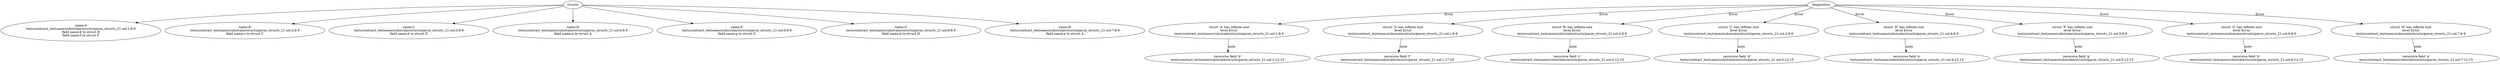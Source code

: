 strict digraph "tests/contract_testcases/substrate/structs/parse_structs_21.sol" {
	A [label="name:A\ntests/contract_testcases/substrate/structs/parse_structs_21.sol:1:8-9\nfield name:b ty:struct B\nfield name:f ty:struct F"]
	B [label="name:B\ntests/contract_testcases/substrate/structs/parse_structs_21.sol:2:8-9\nfield name:c ty:struct C"]
	C [label="name:C\ntests/contract_testcases/substrate/structs/parse_structs_21.sol:3:8-9\nfield name:d ty:struct D"]
	D [label="name:D\ntests/contract_testcases/substrate/structs/parse_structs_21.sol:4:8-9\nfield name:a ty:struct A"]
	F [label="name:F\ntests/contract_testcases/substrate/structs/parse_structs_21.sol:5:8-9\nfield name:g ty:struct G"]
	G [label="name:G\ntests/contract_testcases/substrate/structs/parse_structs_21.sol:6:8-9\nfield name:h ty:struct H"]
	H [label="name:H\ntests/contract_testcases/substrate/structs/parse_structs_21.sol:7:8-9\nfield name:a ty:struct A"]
	diagnostic [label="struct 'A' has infinite size\nlevel Error\ntests/contract_testcases/substrate/structs/parse_structs_21.sol:1:8-9"]
	note [label="recursive field 'b'\ntests/contract_testcases/substrate/structs/parse_structs_21.sol:1:12-15"]
	diagnostic_12 [label="struct 'A' has infinite size\nlevel Error\ntests/contract_testcases/substrate/structs/parse_structs_21.sol:1:8-9"]
	note_13 [label="recursive field 'f'\ntests/contract_testcases/substrate/structs/parse_structs_21.sol:1:17-20"]
	diagnostic_14 [label="struct 'B' has infinite size\nlevel Error\ntests/contract_testcases/substrate/structs/parse_structs_21.sol:2:8-9"]
	note_15 [label="recursive field 'c'\ntests/contract_testcases/substrate/structs/parse_structs_21.sol:2:12-15"]
	diagnostic_16 [label="struct 'C' has infinite size\nlevel Error\ntests/contract_testcases/substrate/structs/parse_structs_21.sol:3:8-9"]
	note_17 [label="recursive field 'd'\ntests/contract_testcases/substrate/structs/parse_structs_21.sol:3:12-15"]
	diagnostic_18 [label="struct 'D' has infinite size\nlevel Error\ntests/contract_testcases/substrate/structs/parse_structs_21.sol:4:8-9"]
	note_19 [label="recursive field 'a'\ntests/contract_testcases/substrate/structs/parse_structs_21.sol:4:12-15"]
	diagnostic_20 [label="struct 'F' has infinite size\nlevel Error\ntests/contract_testcases/substrate/structs/parse_structs_21.sol:5:8-9"]
	note_21 [label="recursive field 'g'\ntests/contract_testcases/substrate/structs/parse_structs_21.sol:5:12-15"]
	diagnostic_22 [label="struct 'G' has infinite size\nlevel Error\ntests/contract_testcases/substrate/structs/parse_structs_21.sol:6:8-9"]
	note_23 [label="recursive field 'h'\ntests/contract_testcases/substrate/structs/parse_structs_21.sol:6:12-15"]
	diagnostic_24 [label="struct 'H' has infinite size\nlevel Error\ntests/contract_testcases/substrate/structs/parse_structs_21.sol:7:8-9"]
	note_25 [label="recursive field 'a'\ntests/contract_testcases/substrate/structs/parse_structs_21.sol:7:12-15"]
	structs -> A
	structs -> B
	structs -> C
	structs -> D
	structs -> F
	structs -> G
	structs -> H
	diagnostics -> diagnostic [label="Error"]
	diagnostic -> note [label="note"]
	diagnostics -> diagnostic_12 [label="Error"]
	diagnostic_12 -> note_13 [label="note"]
	diagnostics -> diagnostic_14 [label="Error"]
	diagnostic_14 -> note_15 [label="note"]
	diagnostics -> diagnostic_16 [label="Error"]
	diagnostic_16 -> note_17 [label="note"]
	diagnostics -> diagnostic_18 [label="Error"]
	diagnostic_18 -> note_19 [label="note"]
	diagnostics -> diagnostic_20 [label="Error"]
	diagnostic_20 -> note_21 [label="note"]
	diagnostics -> diagnostic_22 [label="Error"]
	diagnostic_22 -> note_23 [label="note"]
	diagnostics -> diagnostic_24 [label="Error"]
	diagnostic_24 -> note_25 [label="note"]
}

